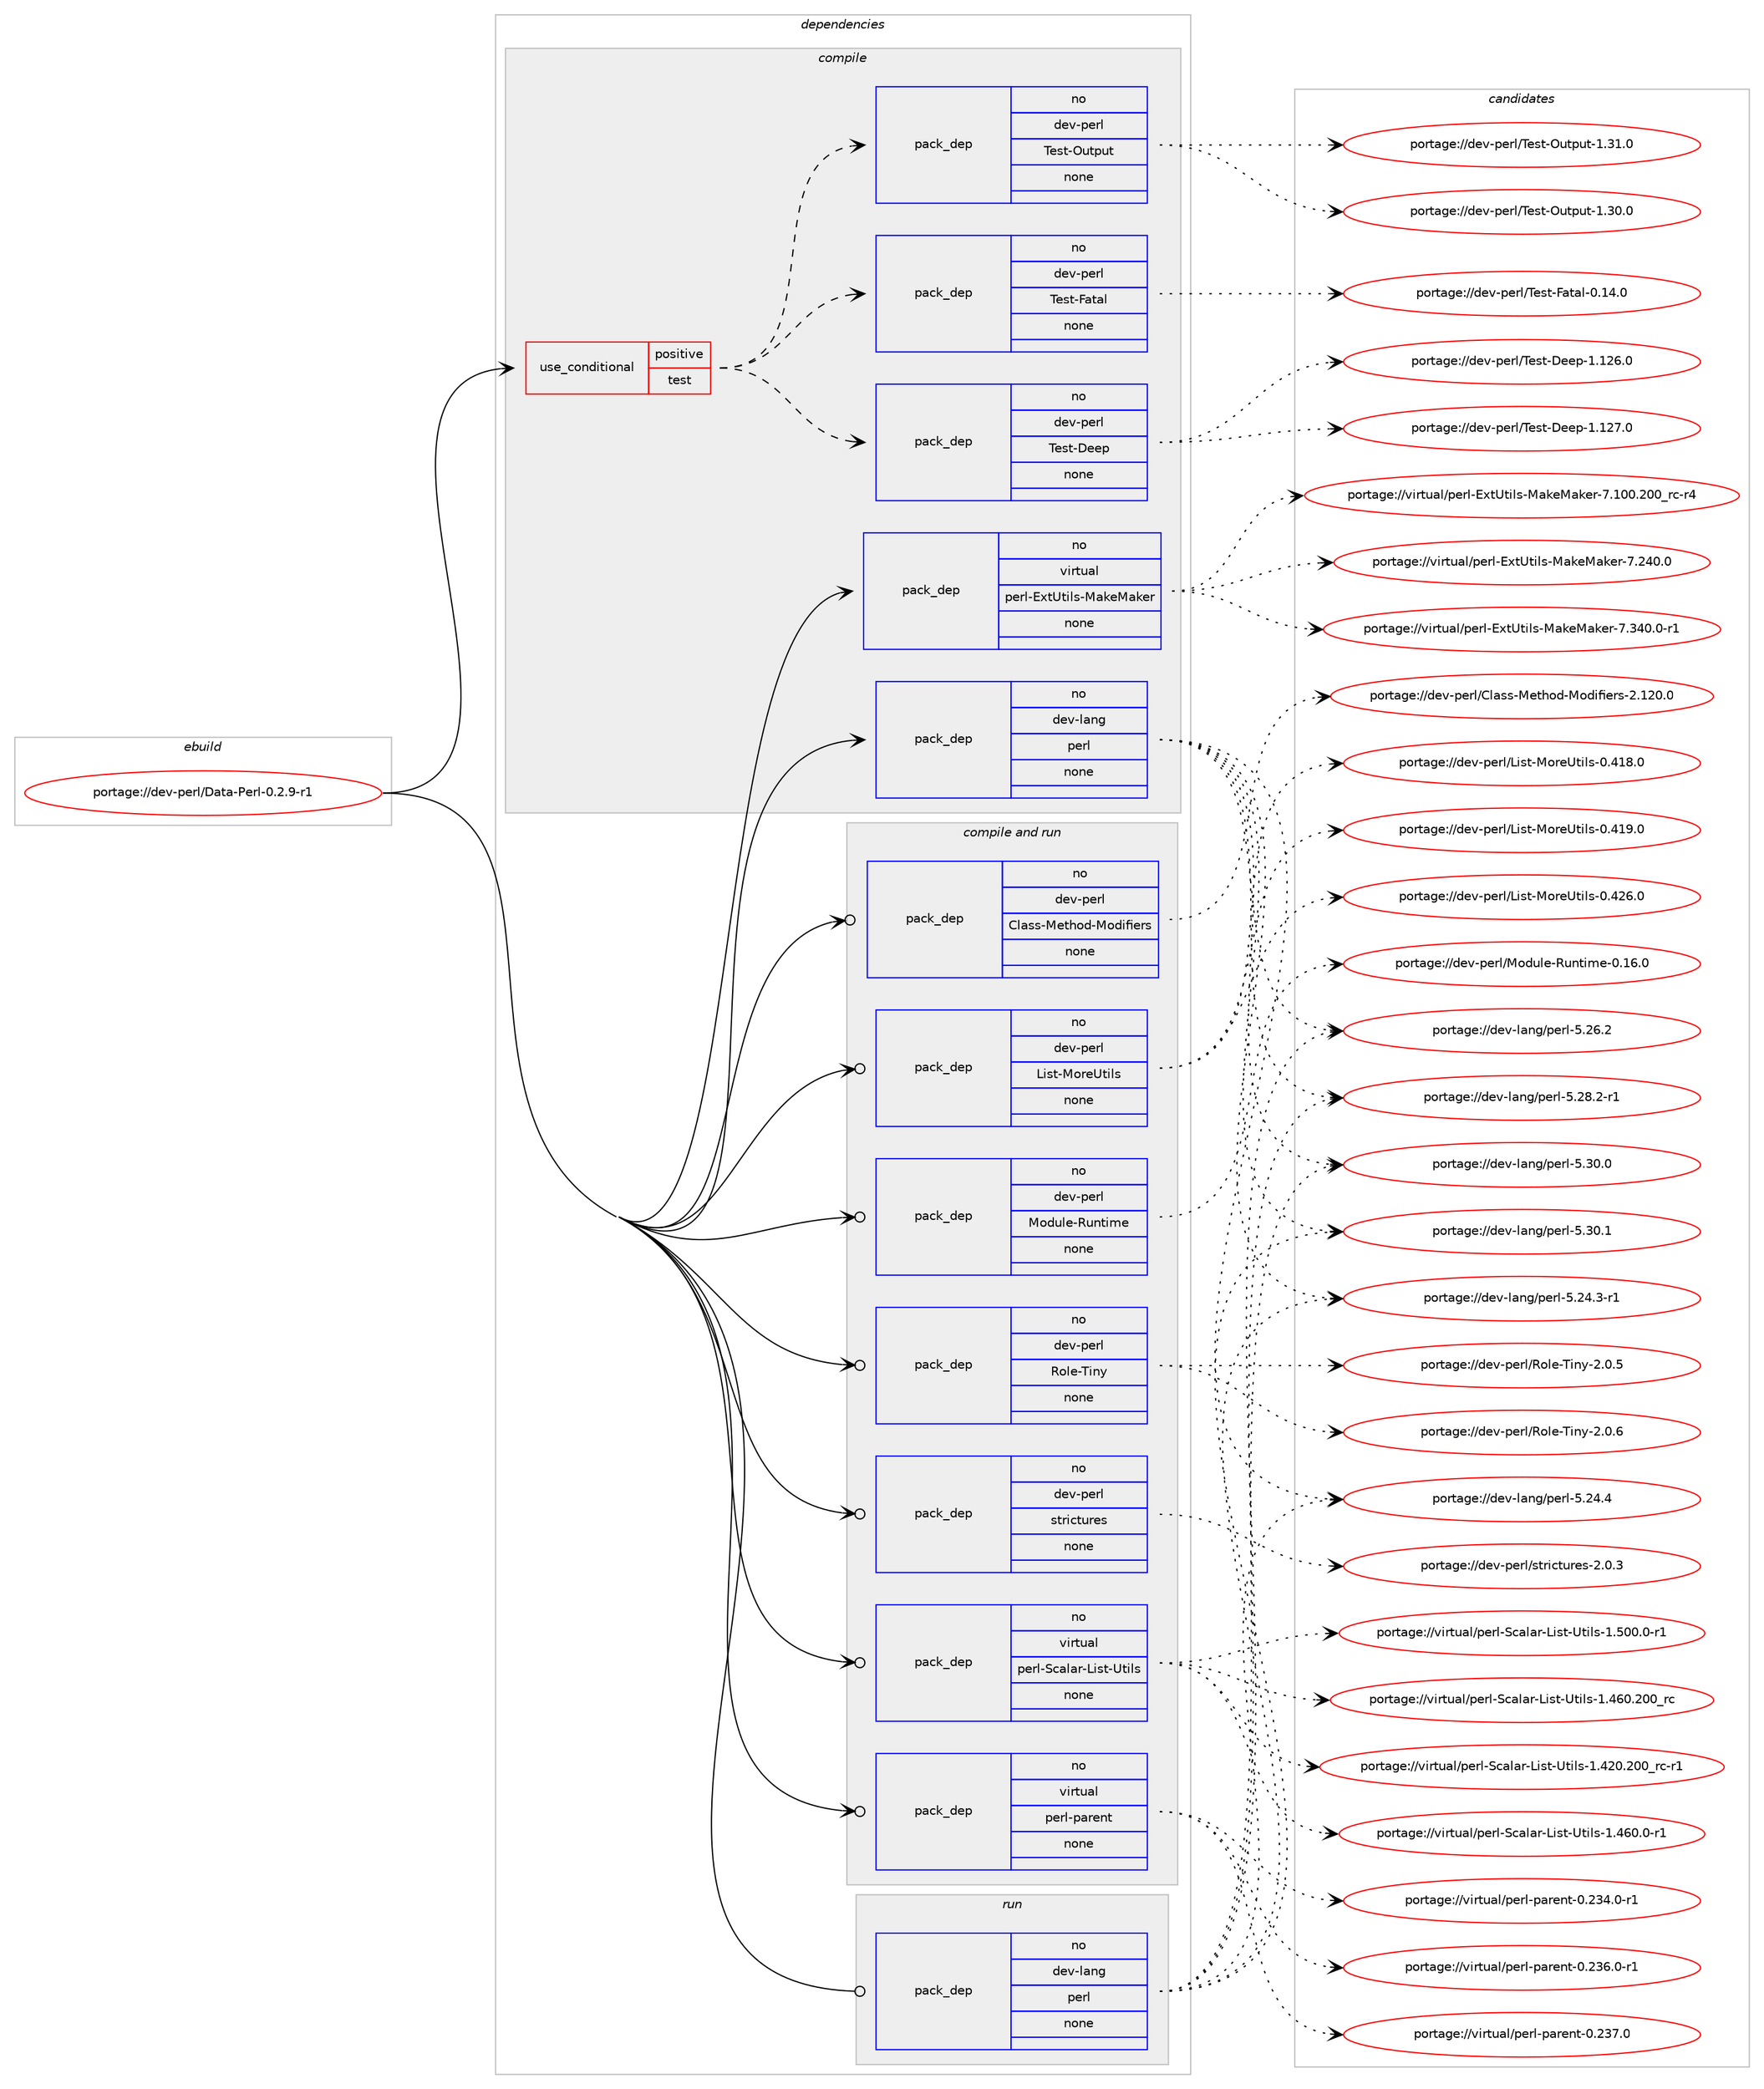 digraph prolog {

# *************
# Graph options
# *************

newrank=true;
concentrate=true;
compound=true;
graph [rankdir=LR,fontname=Helvetica,fontsize=10,ranksep=1.5];#, ranksep=2.5, nodesep=0.2];
edge  [arrowhead=vee];
node  [fontname=Helvetica,fontsize=10];

# **********
# The ebuild
# **********

subgraph cluster_leftcol {
color=gray;
rank=same;
label=<<i>ebuild</i>>;
id [label="portage://dev-perl/Data-Perl-0.2.9-r1", color=red, width=4, href="../dev-perl/Data-Perl-0.2.9-r1.svg"];
}

# ****************
# The dependencies
# ****************

subgraph cluster_midcol {
color=gray;
label=<<i>dependencies</i>>;
subgraph cluster_compile {
fillcolor="#eeeeee";
style=filled;
label=<<i>compile</i>>;
subgraph cond22788 {
dependency110916 [label=<<TABLE BORDER="0" CELLBORDER="1" CELLSPACING="0" CELLPADDING="4"><TR><TD ROWSPAN="3" CELLPADDING="10">use_conditional</TD></TR><TR><TD>positive</TD></TR><TR><TD>test</TD></TR></TABLE>>, shape=none, color=red];
subgraph pack84952 {
dependency110917 [label=<<TABLE BORDER="0" CELLBORDER="1" CELLSPACING="0" CELLPADDING="4" WIDTH="220"><TR><TD ROWSPAN="6" CELLPADDING="30">pack_dep</TD></TR><TR><TD WIDTH="110">no</TD></TR><TR><TD>dev-perl</TD></TR><TR><TD>Test-Deep</TD></TR><TR><TD>none</TD></TR><TR><TD></TD></TR></TABLE>>, shape=none, color=blue];
}
dependency110916:e -> dependency110917:w [weight=20,style="dashed",arrowhead="vee"];
subgraph pack84953 {
dependency110918 [label=<<TABLE BORDER="0" CELLBORDER="1" CELLSPACING="0" CELLPADDING="4" WIDTH="220"><TR><TD ROWSPAN="6" CELLPADDING="30">pack_dep</TD></TR><TR><TD WIDTH="110">no</TD></TR><TR><TD>dev-perl</TD></TR><TR><TD>Test-Fatal</TD></TR><TR><TD>none</TD></TR><TR><TD></TD></TR></TABLE>>, shape=none, color=blue];
}
dependency110916:e -> dependency110918:w [weight=20,style="dashed",arrowhead="vee"];
subgraph pack84954 {
dependency110919 [label=<<TABLE BORDER="0" CELLBORDER="1" CELLSPACING="0" CELLPADDING="4" WIDTH="220"><TR><TD ROWSPAN="6" CELLPADDING="30">pack_dep</TD></TR><TR><TD WIDTH="110">no</TD></TR><TR><TD>dev-perl</TD></TR><TR><TD>Test-Output</TD></TR><TR><TD>none</TD></TR><TR><TD></TD></TR></TABLE>>, shape=none, color=blue];
}
dependency110916:e -> dependency110919:w [weight=20,style="dashed",arrowhead="vee"];
}
id:e -> dependency110916:w [weight=20,style="solid",arrowhead="vee"];
subgraph pack84955 {
dependency110920 [label=<<TABLE BORDER="0" CELLBORDER="1" CELLSPACING="0" CELLPADDING="4" WIDTH="220"><TR><TD ROWSPAN="6" CELLPADDING="30">pack_dep</TD></TR><TR><TD WIDTH="110">no</TD></TR><TR><TD>dev-lang</TD></TR><TR><TD>perl</TD></TR><TR><TD>none</TD></TR><TR><TD></TD></TR></TABLE>>, shape=none, color=blue];
}
id:e -> dependency110920:w [weight=20,style="solid",arrowhead="vee"];
subgraph pack84956 {
dependency110921 [label=<<TABLE BORDER="0" CELLBORDER="1" CELLSPACING="0" CELLPADDING="4" WIDTH="220"><TR><TD ROWSPAN="6" CELLPADDING="30">pack_dep</TD></TR><TR><TD WIDTH="110">no</TD></TR><TR><TD>virtual</TD></TR><TR><TD>perl-ExtUtils-MakeMaker</TD></TR><TR><TD>none</TD></TR><TR><TD></TD></TR></TABLE>>, shape=none, color=blue];
}
id:e -> dependency110921:w [weight=20,style="solid",arrowhead="vee"];
}
subgraph cluster_compileandrun {
fillcolor="#eeeeee";
style=filled;
label=<<i>compile and run</i>>;
subgraph pack84957 {
dependency110922 [label=<<TABLE BORDER="0" CELLBORDER="1" CELLSPACING="0" CELLPADDING="4" WIDTH="220"><TR><TD ROWSPAN="6" CELLPADDING="30">pack_dep</TD></TR><TR><TD WIDTH="110">no</TD></TR><TR><TD>dev-perl</TD></TR><TR><TD>Class-Method-Modifiers</TD></TR><TR><TD>none</TD></TR><TR><TD></TD></TR></TABLE>>, shape=none, color=blue];
}
id:e -> dependency110922:w [weight=20,style="solid",arrowhead="odotvee"];
subgraph pack84958 {
dependency110923 [label=<<TABLE BORDER="0" CELLBORDER="1" CELLSPACING="0" CELLPADDING="4" WIDTH="220"><TR><TD ROWSPAN="6" CELLPADDING="30">pack_dep</TD></TR><TR><TD WIDTH="110">no</TD></TR><TR><TD>dev-perl</TD></TR><TR><TD>List-MoreUtils</TD></TR><TR><TD>none</TD></TR><TR><TD></TD></TR></TABLE>>, shape=none, color=blue];
}
id:e -> dependency110923:w [weight=20,style="solid",arrowhead="odotvee"];
subgraph pack84959 {
dependency110924 [label=<<TABLE BORDER="0" CELLBORDER="1" CELLSPACING="0" CELLPADDING="4" WIDTH="220"><TR><TD ROWSPAN="6" CELLPADDING="30">pack_dep</TD></TR><TR><TD WIDTH="110">no</TD></TR><TR><TD>dev-perl</TD></TR><TR><TD>Module-Runtime</TD></TR><TR><TD>none</TD></TR><TR><TD></TD></TR></TABLE>>, shape=none, color=blue];
}
id:e -> dependency110924:w [weight=20,style="solid",arrowhead="odotvee"];
subgraph pack84960 {
dependency110925 [label=<<TABLE BORDER="0" CELLBORDER="1" CELLSPACING="0" CELLPADDING="4" WIDTH="220"><TR><TD ROWSPAN="6" CELLPADDING="30">pack_dep</TD></TR><TR><TD WIDTH="110">no</TD></TR><TR><TD>dev-perl</TD></TR><TR><TD>Role-Tiny</TD></TR><TR><TD>none</TD></TR><TR><TD></TD></TR></TABLE>>, shape=none, color=blue];
}
id:e -> dependency110925:w [weight=20,style="solid",arrowhead="odotvee"];
subgraph pack84961 {
dependency110926 [label=<<TABLE BORDER="0" CELLBORDER="1" CELLSPACING="0" CELLPADDING="4" WIDTH="220"><TR><TD ROWSPAN="6" CELLPADDING="30">pack_dep</TD></TR><TR><TD WIDTH="110">no</TD></TR><TR><TD>dev-perl</TD></TR><TR><TD>strictures</TD></TR><TR><TD>none</TD></TR><TR><TD></TD></TR></TABLE>>, shape=none, color=blue];
}
id:e -> dependency110926:w [weight=20,style="solid",arrowhead="odotvee"];
subgraph pack84962 {
dependency110927 [label=<<TABLE BORDER="0" CELLBORDER="1" CELLSPACING="0" CELLPADDING="4" WIDTH="220"><TR><TD ROWSPAN="6" CELLPADDING="30">pack_dep</TD></TR><TR><TD WIDTH="110">no</TD></TR><TR><TD>virtual</TD></TR><TR><TD>perl-Scalar-List-Utils</TD></TR><TR><TD>none</TD></TR><TR><TD></TD></TR></TABLE>>, shape=none, color=blue];
}
id:e -> dependency110927:w [weight=20,style="solid",arrowhead="odotvee"];
subgraph pack84963 {
dependency110928 [label=<<TABLE BORDER="0" CELLBORDER="1" CELLSPACING="0" CELLPADDING="4" WIDTH="220"><TR><TD ROWSPAN="6" CELLPADDING="30">pack_dep</TD></TR><TR><TD WIDTH="110">no</TD></TR><TR><TD>virtual</TD></TR><TR><TD>perl-parent</TD></TR><TR><TD>none</TD></TR><TR><TD></TD></TR></TABLE>>, shape=none, color=blue];
}
id:e -> dependency110928:w [weight=20,style="solid",arrowhead="odotvee"];
}
subgraph cluster_run {
fillcolor="#eeeeee";
style=filled;
label=<<i>run</i>>;
subgraph pack84964 {
dependency110929 [label=<<TABLE BORDER="0" CELLBORDER="1" CELLSPACING="0" CELLPADDING="4" WIDTH="220"><TR><TD ROWSPAN="6" CELLPADDING="30">pack_dep</TD></TR><TR><TD WIDTH="110">no</TD></TR><TR><TD>dev-lang</TD></TR><TR><TD>perl</TD></TR><TR><TD>none</TD></TR><TR><TD></TD></TR></TABLE>>, shape=none, color=blue];
}
id:e -> dependency110929:w [weight=20,style="solid",arrowhead="odot"];
}
}

# **************
# The candidates
# **************

subgraph cluster_choices {
rank=same;
color=gray;
label=<<i>candidates</i>>;

subgraph choice84952 {
color=black;
nodesep=1;
choiceportage10010111845112101114108478410111511645681011011124549464950544648 [label="portage://dev-perl/Test-Deep-1.126.0", color=red, width=4,href="../dev-perl/Test-Deep-1.126.0.svg"];
choiceportage10010111845112101114108478410111511645681011011124549464950554648 [label="portage://dev-perl/Test-Deep-1.127.0", color=red, width=4,href="../dev-perl/Test-Deep-1.127.0.svg"];
dependency110917:e -> choiceportage10010111845112101114108478410111511645681011011124549464950544648:w [style=dotted,weight="100"];
dependency110917:e -> choiceportage10010111845112101114108478410111511645681011011124549464950554648:w [style=dotted,weight="100"];
}
subgraph choice84953 {
color=black;
nodesep=1;
choiceportage1001011184511210111410847841011151164570971169710845484649524648 [label="portage://dev-perl/Test-Fatal-0.14.0", color=red, width=4,href="../dev-perl/Test-Fatal-0.14.0.svg"];
dependency110918:e -> choiceportage1001011184511210111410847841011151164570971169710845484649524648:w [style=dotted,weight="100"];
}
subgraph choice84954 {
color=black;
nodesep=1;
choiceportage100101118451121011141084784101115116457911711611211711645494651484648 [label="portage://dev-perl/Test-Output-1.30.0", color=red, width=4,href="../dev-perl/Test-Output-1.30.0.svg"];
choiceportage100101118451121011141084784101115116457911711611211711645494651494648 [label="portage://dev-perl/Test-Output-1.31.0", color=red, width=4,href="../dev-perl/Test-Output-1.31.0.svg"];
dependency110919:e -> choiceportage100101118451121011141084784101115116457911711611211711645494651484648:w [style=dotted,weight="100"];
dependency110919:e -> choiceportage100101118451121011141084784101115116457911711611211711645494651494648:w [style=dotted,weight="100"];
}
subgraph choice84955 {
color=black;
nodesep=1;
choiceportage100101118451089711010347112101114108455346505246514511449 [label="portage://dev-lang/perl-5.24.3-r1", color=red, width=4,href="../dev-lang/perl-5.24.3-r1.svg"];
choiceportage10010111845108971101034711210111410845534650524652 [label="portage://dev-lang/perl-5.24.4", color=red, width=4,href="../dev-lang/perl-5.24.4.svg"];
choiceportage10010111845108971101034711210111410845534650544650 [label="portage://dev-lang/perl-5.26.2", color=red, width=4,href="../dev-lang/perl-5.26.2.svg"];
choiceportage100101118451089711010347112101114108455346505646504511449 [label="portage://dev-lang/perl-5.28.2-r1", color=red, width=4,href="../dev-lang/perl-5.28.2-r1.svg"];
choiceportage10010111845108971101034711210111410845534651484648 [label="portage://dev-lang/perl-5.30.0", color=red, width=4,href="../dev-lang/perl-5.30.0.svg"];
choiceportage10010111845108971101034711210111410845534651484649 [label="portage://dev-lang/perl-5.30.1", color=red, width=4,href="../dev-lang/perl-5.30.1.svg"];
dependency110920:e -> choiceportage100101118451089711010347112101114108455346505246514511449:w [style=dotted,weight="100"];
dependency110920:e -> choiceportage10010111845108971101034711210111410845534650524652:w [style=dotted,weight="100"];
dependency110920:e -> choiceportage10010111845108971101034711210111410845534650544650:w [style=dotted,weight="100"];
dependency110920:e -> choiceportage100101118451089711010347112101114108455346505646504511449:w [style=dotted,weight="100"];
dependency110920:e -> choiceportage10010111845108971101034711210111410845534651484648:w [style=dotted,weight="100"];
dependency110920:e -> choiceportage10010111845108971101034711210111410845534651484649:w [style=dotted,weight="100"];
}
subgraph choice84956 {
color=black;
nodesep=1;
choiceportage118105114116117971084711210111410845691201168511610510811545779710710177971071011144555464948484650484895114994511452 [label="portage://virtual/perl-ExtUtils-MakeMaker-7.100.200_rc-r4", color=red, width=4,href="../virtual/perl-ExtUtils-MakeMaker-7.100.200_rc-r4.svg"];
choiceportage118105114116117971084711210111410845691201168511610510811545779710710177971071011144555465052484648 [label="portage://virtual/perl-ExtUtils-MakeMaker-7.240.0", color=red, width=4,href="../virtual/perl-ExtUtils-MakeMaker-7.240.0.svg"];
choiceportage1181051141161179710847112101114108456912011685116105108115457797107101779710710111445554651524846484511449 [label="portage://virtual/perl-ExtUtils-MakeMaker-7.340.0-r1", color=red, width=4,href="../virtual/perl-ExtUtils-MakeMaker-7.340.0-r1.svg"];
dependency110921:e -> choiceportage118105114116117971084711210111410845691201168511610510811545779710710177971071011144555464948484650484895114994511452:w [style=dotted,weight="100"];
dependency110921:e -> choiceportage118105114116117971084711210111410845691201168511610510811545779710710177971071011144555465052484648:w [style=dotted,weight="100"];
dependency110921:e -> choiceportage1181051141161179710847112101114108456912011685116105108115457797107101779710710111445554651524846484511449:w [style=dotted,weight="100"];
}
subgraph choice84957 {
color=black;
nodesep=1;
choiceportage10010111845112101114108476710897115115457710111610411110045771111001051021051011141154550464950484648 [label="portage://dev-perl/Class-Method-Modifiers-2.120.0", color=red, width=4,href="../dev-perl/Class-Method-Modifiers-2.120.0.svg"];
dependency110922:e -> choiceportage10010111845112101114108476710897115115457710111610411110045771111001051021051011141154550464950484648:w [style=dotted,weight="100"];
}
subgraph choice84958 {
color=black;
nodesep=1;
choiceportage1001011184511210111410847761051151164577111114101851161051081154548465249564648 [label="portage://dev-perl/List-MoreUtils-0.418.0", color=red, width=4,href="../dev-perl/List-MoreUtils-0.418.0.svg"];
choiceportage1001011184511210111410847761051151164577111114101851161051081154548465249574648 [label="portage://dev-perl/List-MoreUtils-0.419.0", color=red, width=4,href="../dev-perl/List-MoreUtils-0.419.0.svg"];
choiceportage1001011184511210111410847761051151164577111114101851161051081154548465250544648 [label="portage://dev-perl/List-MoreUtils-0.426.0", color=red, width=4,href="../dev-perl/List-MoreUtils-0.426.0.svg"];
dependency110923:e -> choiceportage1001011184511210111410847761051151164577111114101851161051081154548465249564648:w [style=dotted,weight="100"];
dependency110923:e -> choiceportage1001011184511210111410847761051151164577111114101851161051081154548465249574648:w [style=dotted,weight="100"];
dependency110923:e -> choiceportage1001011184511210111410847761051151164577111114101851161051081154548465250544648:w [style=dotted,weight="100"];
}
subgraph choice84959 {
color=black;
nodesep=1;
choiceportage100101118451121011141084777111100117108101458211711011610510910145484649544648 [label="portage://dev-perl/Module-Runtime-0.16.0", color=red, width=4,href="../dev-perl/Module-Runtime-0.16.0.svg"];
dependency110924:e -> choiceportage100101118451121011141084777111100117108101458211711011610510910145484649544648:w [style=dotted,weight="100"];
}
subgraph choice84960 {
color=black;
nodesep=1;
choiceportage1001011184511210111410847821111081014584105110121455046484653 [label="portage://dev-perl/Role-Tiny-2.0.5", color=red, width=4,href="../dev-perl/Role-Tiny-2.0.5.svg"];
choiceportage1001011184511210111410847821111081014584105110121455046484654 [label="portage://dev-perl/Role-Tiny-2.0.6", color=red, width=4,href="../dev-perl/Role-Tiny-2.0.6.svg"];
dependency110925:e -> choiceportage1001011184511210111410847821111081014584105110121455046484653:w [style=dotted,weight="100"];
dependency110925:e -> choiceportage1001011184511210111410847821111081014584105110121455046484654:w [style=dotted,weight="100"];
}
subgraph choice84961 {
color=black;
nodesep=1;
choiceportage100101118451121011141084711511611410599116117114101115455046484651 [label="portage://dev-perl/strictures-2.0.3", color=red, width=4,href="../dev-perl/strictures-2.0.3.svg"];
dependency110926:e -> choiceportage100101118451121011141084711511611410599116117114101115455046484651:w [style=dotted,weight="100"];
}
subgraph choice84962 {
color=black;
nodesep=1;
choiceportage11810511411611797108471121011141084583999710897114457610511511645851161051081154549465250484650484895114994511449 [label="portage://virtual/perl-Scalar-List-Utils-1.420.200_rc-r1", color=red, width=4,href="../virtual/perl-Scalar-List-Utils-1.420.200_rc-r1.svg"];
choiceportage118105114116117971084711210111410845839997108971144576105115116458511610510811545494652544846484511449 [label="portage://virtual/perl-Scalar-List-Utils-1.460.0-r1", color=red, width=4,href="../virtual/perl-Scalar-List-Utils-1.460.0-r1.svg"];
choiceportage1181051141161179710847112101114108458399971089711445761051151164585116105108115454946525448465048489511499 [label="portage://virtual/perl-Scalar-List-Utils-1.460.200_rc", color=red, width=4,href="../virtual/perl-Scalar-List-Utils-1.460.200_rc.svg"];
choiceportage118105114116117971084711210111410845839997108971144576105115116458511610510811545494653484846484511449 [label="portage://virtual/perl-Scalar-List-Utils-1.500.0-r1", color=red, width=4,href="../virtual/perl-Scalar-List-Utils-1.500.0-r1.svg"];
dependency110927:e -> choiceportage11810511411611797108471121011141084583999710897114457610511511645851161051081154549465250484650484895114994511449:w [style=dotted,weight="100"];
dependency110927:e -> choiceportage118105114116117971084711210111410845839997108971144576105115116458511610510811545494652544846484511449:w [style=dotted,weight="100"];
dependency110927:e -> choiceportage1181051141161179710847112101114108458399971089711445761051151164585116105108115454946525448465048489511499:w [style=dotted,weight="100"];
dependency110927:e -> choiceportage118105114116117971084711210111410845839997108971144576105115116458511610510811545494653484846484511449:w [style=dotted,weight="100"];
}
subgraph choice84963 {
color=black;
nodesep=1;
choiceportage1181051141161179710847112101114108451129711410111011645484650515246484511449 [label="portage://virtual/perl-parent-0.234.0-r1", color=red, width=4,href="../virtual/perl-parent-0.234.0-r1.svg"];
choiceportage1181051141161179710847112101114108451129711410111011645484650515446484511449 [label="portage://virtual/perl-parent-0.236.0-r1", color=red, width=4,href="../virtual/perl-parent-0.236.0-r1.svg"];
choiceportage118105114116117971084711210111410845112971141011101164548465051554648 [label="portage://virtual/perl-parent-0.237.0", color=red, width=4,href="../virtual/perl-parent-0.237.0.svg"];
dependency110928:e -> choiceportage1181051141161179710847112101114108451129711410111011645484650515246484511449:w [style=dotted,weight="100"];
dependency110928:e -> choiceportage1181051141161179710847112101114108451129711410111011645484650515446484511449:w [style=dotted,weight="100"];
dependency110928:e -> choiceportage118105114116117971084711210111410845112971141011101164548465051554648:w [style=dotted,weight="100"];
}
subgraph choice84964 {
color=black;
nodesep=1;
choiceportage100101118451089711010347112101114108455346505246514511449 [label="portage://dev-lang/perl-5.24.3-r1", color=red, width=4,href="../dev-lang/perl-5.24.3-r1.svg"];
choiceportage10010111845108971101034711210111410845534650524652 [label="portage://dev-lang/perl-5.24.4", color=red, width=4,href="../dev-lang/perl-5.24.4.svg"];
choiceportage10010111845108971101034711210111410845534650544650 [label="portage://dev-lang/perl-5.26.2", color=red, width=4,href="../dev-lang/perl-5.26.2.svg"];
choiceportage100101118451089711010347112101114108455346505646504511449 [label="portage://dev-lang/perl-5.28.2-r1", color=red, width=4,href="../dev-lang/perl-5.28.2-r1.svg"];
choiceportage10010111845108971101034711210111410845534651484648 [label="portage://dev-lang/perl-5.30.0", color=red, width=4,href="../dev-lang/perl-5.30.0.svg"];
choiceportage10010111845108971101034711210111410845534651484649 [label="portage://dev-lang/perl-5.30.1", color=red, width=4,href="../dev-lang/perl-5.30.1.svg"];
dependency110929:e -> choiceportage100101118451089711010347112101114108455346505246514511449:w [style=dotted,weight="100"];
dependency110929:e -> choiceportage10010111845108971101034711210111410845534650524652:w [style=dotted,weight="100"];
dependency110929:e -> choiceportage10010111845108971101034711210111410845534650544650:w [style=dotted,weight="100"];
dependency110929:e -> choiceportage100101118451089711010347112101114108455346505646504511449:w [style=dotted,weight="100"];
dependency110929:e -> choiceportage10010111845108971101034711210111410845534651484648:w [style=dotted,weight="100"];
dependency110929:e -> choiceportage10010111845108971101034711210111410845534651484649:w [style=dotted,weight="100"];
}
}

}
